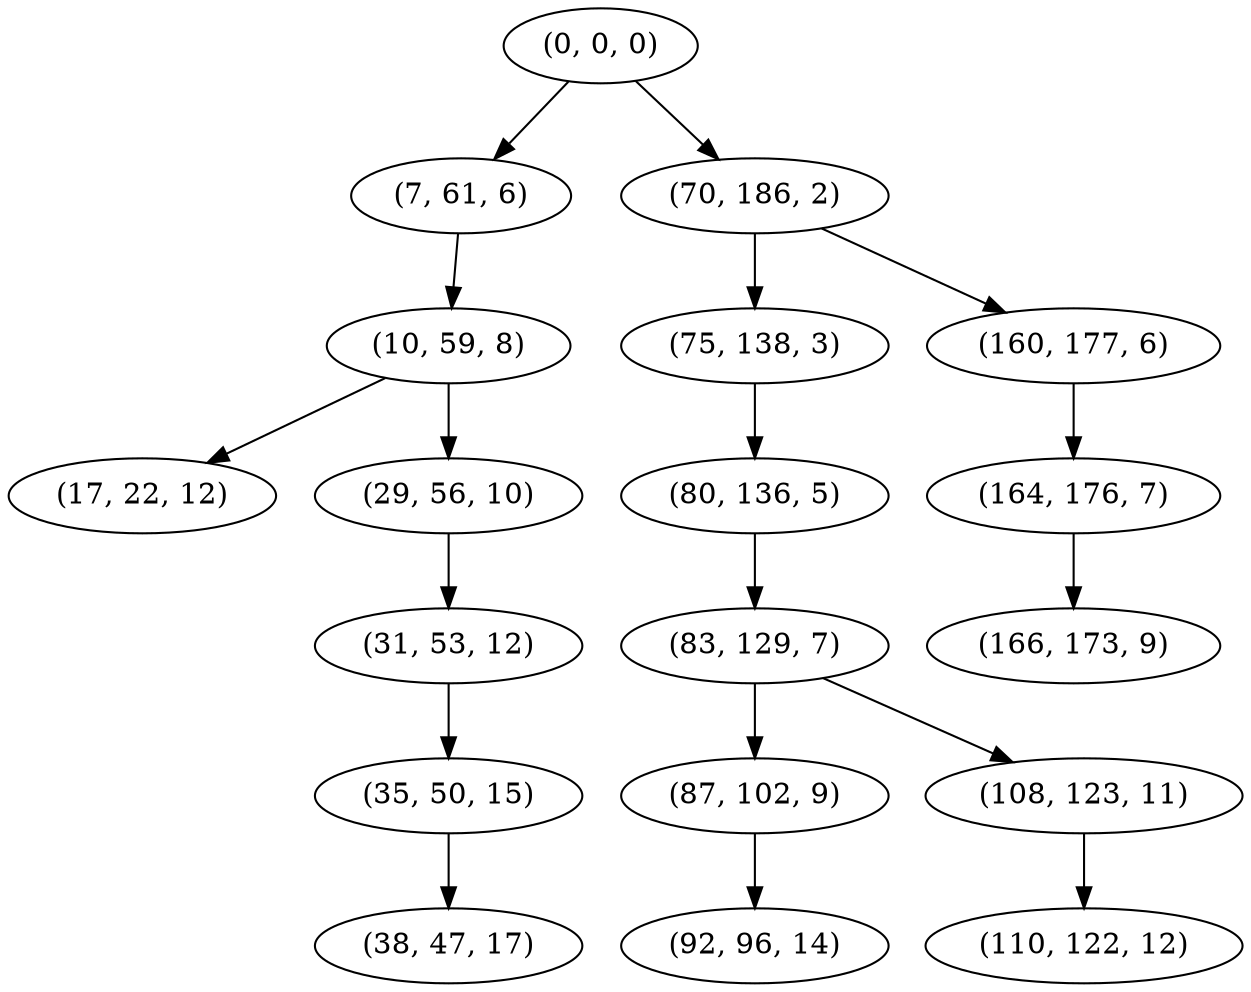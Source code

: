 digraph tree {
    "(0, 0, 0)";
    "(7, 61, 6)";
    "(10, 59, 8)";
    "(17, 22, 12)";
    "(29, 56, 10)";
    "(31, 53, 12)";
    "(35, 50, 15)";
    "(38, 47, 17)";
    "(70, 186, 2)";
    "(75, 138, 3)";
    "(80, 136, 5)";
    "(83, 129, 7)";
    "(87, 102, 9)";
    "(92, 96, 14)";
    "(108, 123, 11)";
    "(110, 122, 12)";
    "(160, 177, 6)";
    "(164, 176, 7)";
    "(166, 173, 9)";
    "(0, 0, 0)" -> "(7, 61, 6)";
    "(0, 0, 0)" -> "(70, 186, 2)";
    "(7, 61, 6)" -> "(10, 59, 8)";
    "(10, 59, 8)" -> "(17, 22, 12)";
    "(10, 59, 8)" -> "(29, 56, 10)";
    "(29, 56, 10)" -> "(31, 53, 12)";
    "(31, 53, 12)" -> "(35, 50, 15)";
    "(35, 50, 15)" -> "(38, 47, 17)";
    "(70, 186, 2)" -> "(75, 138, 3)";
    "(70, 186, 2)" -> "(160, 177, 6)";
    "(75, 138, 3)" -> "(80, 136, 5)";
    "(80, 136, 5)" -> "(83, 129, 7)";
    "(83, 129, 7)" -> "(87, 102, 9)";
    "(83, 129, 7)" -> "(108, 123, 11)";
    "(87, 102, 9)" -> "(92, 96, 14)";
    "(108, 123, 11)" -> "(110, 122, 12)";
    "(160, 177, 6)" -> "(164, 176, 7)";
    "(164, 176, 7)" -> "(166, 173, 9)";
}
